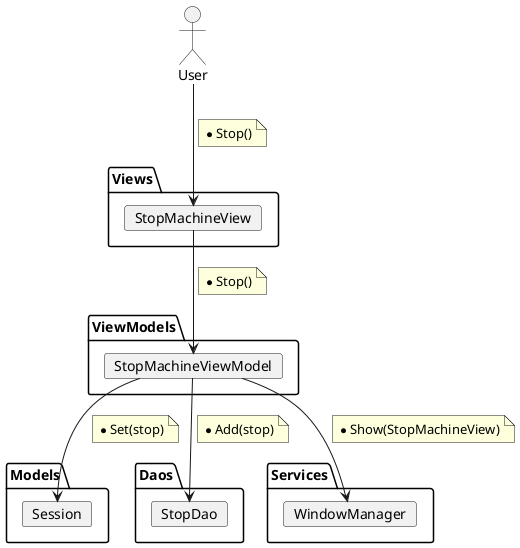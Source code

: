 @startuml StopMachine Collab

package Models {
    card Session
}

package Daos {
    card StopDao
}

package Services {
    card WindowManager
}

package ViewModels {
    card StopMachineViewModel
    
    StopMachineViewModel --> Session
        note on link
            * Set(stop)
        end note
    StopMachineViewModel --> StopDao
        note on link
            * Add(stop)
        end note
    StopMachineViewModel --> WindowManager
        note on link
            * Show(StopMachineView)
        end note
}

package Views {
    card StopMachineView
    
    StopMachineView --> StopMachineViewModel
        note on link
            * Stop()
        end note
}

:User: --> StopMachineView
    note on link
        * Stop()
    end note
@enduml